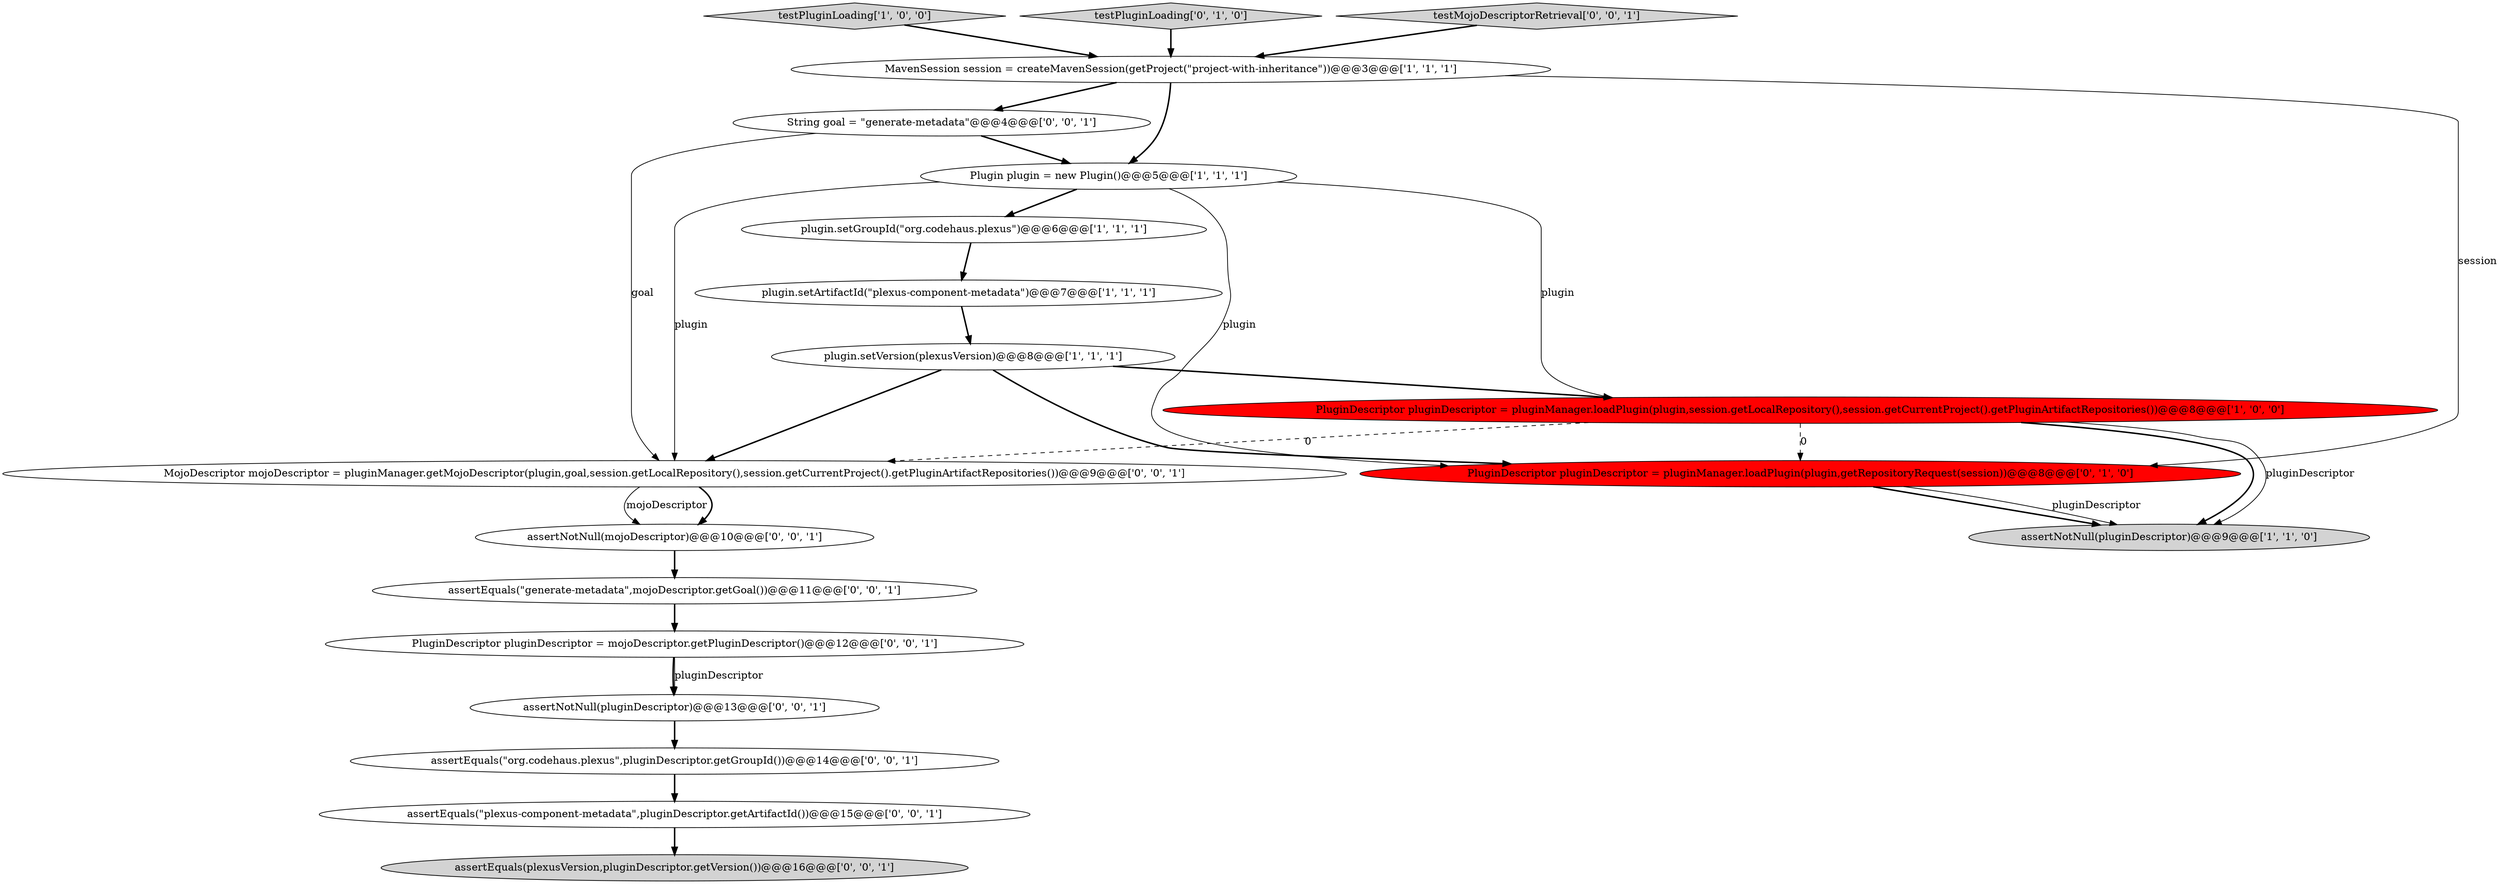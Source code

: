 digraph {
14 [style = filled, label = "assertEquals(\"plexus-component-metadata\",pluginDescriptor.getArtifactId())@@@15@@@['0', '0', '1']", fillcolor = white, shape = ellipse image = "AAA0AAABBB3BBB"];
7 [style = filled, label = "Plugin plugin = new Plugin()@@@5@@@['1', '1', '1']", fillcolor = white, shape = ellipse image = "AAA0AAABBB1BBB"];
16 [style = filled, label = "assertEquals(\"generate-metadata\",mojoDescriptor.getGoal())@@@11@@@['0', '0', '1']", fillcolor = white, shape = ellipse image = "AAA0AAABBB3BBB"];
12 [style = filled, label = "assertNotNull(mojoDescriptor)@@@10@@@['0', '0', '1']", fillcolor = white, shape = ellipse image = "AAA0AAABBB3BBB"];
5 [style = filled, label = "assertNotNull(pluginDescriptor)@@@9@@@['1', '1', '0']", fillcolor = lightgray, shape = ellipse image = "AAA0AAABBB1BBB"];
13 [style = filled, label = "PluginDescriptor pluginDescriptor = mojoDescriptor.getPluginDescriptor()@@@12@@@['0', '0', '1']", fillcolor = white, shape = ellipse image = "AAA0AAABBB3BBB"];
3 [style = filled, label = "PluginDescriptor pluginDescriptor = pluginManager.loadPlugin(plugin,session.getLocalRepository(),session.getCurrentProject().getPluginArtifactRepositories())@@@8@@@['1', '0', '0']", fillcolor = red, shape = ellipse image = "AAA1AAABBB1BBB"];
18 [style = filled, label = "MojoDescriptor mojoDescriptor = pluginManager.getMojoDescriptor(plugin,goal,session.getLocalRepository(),session.getCurrentProject().getPluginArtifactRepositories())@@@9@@@['0', '0', '1']", fillcolor = white, shape = ellipse image = "AAA0AAABBB3BBB"];
11 [style = filled, label = "assertEquals(\"org.codehaus.plexus\",pluginDescriptor.getGroupId())@@@14@@@['0', '0', '1']", fillcolor = white, shape = ellipse image = "AAA0AAABBB3BBB"];
4 [style = filled, label = "plugin.setVersion(plexusVersion)@@@8@@@['1', '1', '1']", fillcolor = white, shape = ellipse image = "AAA0AAABBB1BBB"];
1 [style = filled, label = "testPluginLoading['1', '0', '0']", fillcolor = lightgray, shape = diamond image = "AAA0AAABBB1BBB"];
2 [style = filled, label = "plugin.setGroupId(\"org.codehaus.plexus\")@@@6@@@['1', '1', '1']", fillcolor = white, shape = ellipse image = "AAA0AAABBB1BBB"];
0 [style = filled, label = "plugin.setArtifactId(\"plexus-component-metadata\")@@@7@@@['1', '1', '1']", fillcolor = white, shape = ellipse image = "AAA0AAABBB1BBB"];
8 [style = filled, label = "testPluginLoading['0', '1', '0']", fillcolor = lightgray, shape = diamond image = "AAA0AAABBB2BBB"];
9 [style = filled, label = "PluginDescriptor pluginDescriptor = pluginManager.loadPlugin(plugin,getRepositoryRequest(session))@@@8@@@['0', '1', '0']", fillcolor = red, shape = ellipse image = "AAA1AAABBB2BBB"];
15 [style = filled, label = "assertEquals(plexusVersion,pluginDescriptor.getVersion())@@@16@@@['0', '0', '1']", fillcolor = lightgray, shape = ellipse image = "AAA0AAABBB3BBB"];
10 [style = filled, label = "assertNotNull(pluginDescriptor)@@@13@@@['0', '0', '1']", fillcolor = white, shape = ellipse image = "AAA0AAABBB3BBB"];
6 [style = filled, label = "MavenSession session = createMavenSession(getProject(\"project-with-inheritance\"))@@@3@@@['1', '1', '1']", fillcolor = white, shape = ellipse image = "AAA0AAABBB1BBB"];
19 [style = filled, label = "String goal = \"generate-metadata\"@@@4@@@['0', '0', '1']", fillcolor = white, shape = ellipse image = "AAA0AAABBB3BBB"];
17 [style = filled, label = "testMojoDescriptorRetrieval['0', '0', '1']", fillcolor = lightgray, shape = diamond image = "AAA0AAABBB3BBB"];
4->9 [style = bold, label=""];
13->10 [style = bold, label=""];
4->3 [style = bold, label=""];
16->13 [style = bold, label=""];
11->14 [style = bold, label=""];
17->6 [style = bold, label=""];
3->18 [style = dashed, label="0"];
18->12 [style = bold, label=""];
8->6 [style = bold, label=""];
4->18 [style = bold, label=""];
12->16 [style = bold, label=""];
6->19 [style = bold, label=""];
18->12 [style = solid, label="mojoDescriptor"];
7->3 [style = solid, label="plugin"];
13->10 [style = solid, label="pluginDescriptor"];
3->5 [style = bold, label=""];
2->0 [style = bold, label=""];
1->6 [style = bold, label=""];
19->18 [style = solid, label="goal"];
3->9 [style = dashed, label="0"];
0->4 [style = bold, label=""];
7->2 [style = bold, label=""];
3->5 [style = solid, label="pluginDescriptor"];
9->5 [style = bold, label=""];
9->5 [style = solid, label="pluginDescriptor"];
14->15 [style = bold, label=""];
7->9 [style = solid, label="plugin"];
6->7 [style = bold, label=""];
7->18 [style = solid, label="plugin"];
19->7 [style = bold, label=""];
6->9 [style = solid, label="session"];
10->11 [style = bold, label=""];
}
